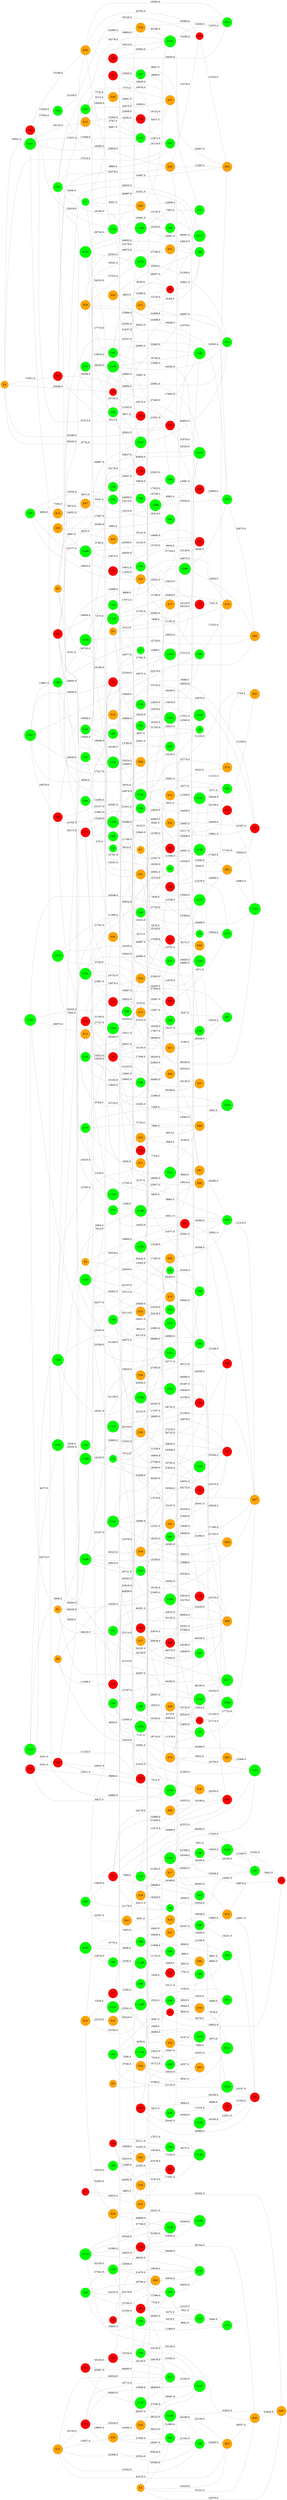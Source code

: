 graph entitiesnetwork{
graph [rankdir = LR]
node [shape = circle,
      style = filled,
      color = grey,      splines="line"]
node [fillcolor = red]
P27
P12
P39
P25
P45
P42
P52
P15
P16
P29
P8
P38
P6
P10
P17
P2
P20
P49
P40
P33
P21
P23
P58
P34
P30
P37
P43
P7
P19
P55
P36
P3
P53
P26
P59
P24
P14
P28
P13
P51
P44
P57
P60
P9
P50
P11
P5
P48
P56
P54
P4
P35
P47
P18
P41
P31
P46
P1
P22
P32
node [fillcolor = green]
C125
C124
C120
C55
C80
C110
C173
C131
C46
C162
C151
C43
C70
C52
C4
C159
C115
C105
C98
C15
C20
C134
C84
C167
C89
C2
C108
C137
C116
C67
C63
C95
C41
C78
C161
C82
C163
C31
C64
C157
C144
C42
C29
C126
C19
C44
C48
C26
C18
C132
C37
C99
C6
C130
C87
C86
C168
C92
C121
C114
C150
C90
C106
C153
C66
C65
C23
C128
C83
C140
C136
C27
C74
C7
C129
C1
C60
C85
C49
C109
C53
C127
C102
C14
C79
C113
C158
C24
C138
C22
C101
C170
C154
C8
C30
C34
C16
C45
C50
C38
C32
C166
C171
C141
C169
C61
C112
C39
C25
C139
C12
C135
C9
C100
C172
C35
C58
C88
C28
C69
C91
C119
C57
C13
C146
C152
C33
C10
C71
C96
C11
C17
C47
C145
C72
C164
C93
C40
C155
C149
C122
C123
C111
C103
C165
C76
C156
C133
C75
C56
C148
C51
C77
C5
C107
C59
C142
C97
C118
C54
C81
C104
C3
C36
C160
C94
C143
C62
C21
C68
C147
C117
C73
node [fillcolor = orange]
E1
E2
E3
E4
E5
E6
E7
E8
E9
E10
E11
E12
E13
E14
E15
E16
E17
E18
E19
E20
E21
E22
E23
E24
E25
E26
E27
E28
E29
E30
E31
E32
E33
E34
E35
E36
E37
E38
E39
E40
E41
E42
E43
E44
E45
E46
E47
E48
E49
E50
E51
E52
E53
E54
E55
E56
E57
E58
E59
E60
E61
E62
E63
E64
E65
E66
E67
E68
E69
E70
E71
E72
E73
E74
E75
E76
E77
E78
E79
E80
E81
E82
E83
E84
E85
E86
E87
E88
E89
E90
edge [color = grey]
C125 -- C163[label=16541.0]
C125 -- C107[label=24129.0]
C125 -- E41[label=27702.0]
C125 -- C122[label=31310.0]
C125 -- C41[label=35273.0]
C125 -- C32[label=36072.0]
C124 -- E72[label=26892.0]
C124 -- C117[label=16461.0]
C124 -- C14[label=26744.0]
C124 -- P44[label=33726.0]
C124 -- P3[label=34316.0]
C124 -- C172[label=52563.0]
C120 -- E13[label=18975.0]
C120 -- C66[label=20205.0]
C120 -- C170[label=24548.0]
C120 -- C101[label=25434.0]
C120 -- E1[label=34274.0]
P27 -- C44[label=24664.0]
P27 -- C24[label=10781.0]
P27 -- E41[label=22107.0]
P27 -- C117[label=28555.0]
P27 -- C41[label=28850.0]
P27 -- C118[label=35827.0]
E1 -- C37[label=38418.0]
E1 -- E13[label=22026.0]
E1 -- E89[label=34507.0]
E1 -- C165[label=19250.0]
E1 -- C108[label=28584.0]
C55 -- P33[label=14830.0]
C55 -- P41[label=11873.0]
C55 -- C8[label=21178.0]
C55 -- E43[label=22207.0]
C80 -- E75[label=7137.0]
C80 -- C102[label=13595.0]
C80 -- C104[label=21462.0]
C80 -- C107[label=45393.0]
C80 -- C122[label=29507.0]
C80 -- P46[label=27935.0]
C110 -- P20[label=5431.0]
C110 -- P53[label=11102.0]
C110 -- C137[label=4675.0]
C110 -- C90[label=3909.0]
C173 -- C6[label=11398.0]
C173 -- E68[label=10335.0]
C173 -- E24[label=9726.0]
C173 -- P16[label=7642.0]
C131 -- P12[label=21861.0]
C131 -- C3[label=20996.0]
C131 -- C97[label=24459.0]
C131 -- E15[label=24732.0]
C131 -- P26[label=28624.0]
C46 -- C139[label=16649.0]
C46 -- C106[label=25494.0]
C46 -- C22[label=13783.0]
C46 -- C127[label=16179.0]
C46 -- E69[label=18180.0]
E2 -- C141[label=23231.0]
E2 -- E67[label=17165.0]
E2 -- C92[label=28240.0]
E2 -- C83[label=26750.0]
E2 -- C127[label=29997.0]
E2 -- C113[label=41180.0]
C162 -- C86[label=12676.0]
C162 -- E18[label=3463.0]
C162 -- C98[label=6770.0]
C162 -- C85[label=8586.0]
P12 -- E46[label=11513.0]
P12 -- E15[label=24822.0]
E3 -- P56[label=7696.0]
E3 -- E77[label=12703.0]
E3 -- E11[label=5070.0]
E3 -- E79[label=11181.0]
E3 -- C158[label=15081.0]
P39 -- P57[label=8684.0]
P39 -- C64[label=5627.0]
P39 -- C9[label=16800.0]
P39 -- C36[label=26733.0]
P39 -- C153[label=20442.0]
P39 -- P54[label=20980.0]
C151 -- C95[label=30377.0]
C151 -- C132[label=29326.0]
C151 -- E22[label=35401.0]
C151 -- C171[label=42143.0]
C151 -- C36[label=36445.0]
C151 -- C118[label=40958.0]
C43 -- E31[label=19597.0]
C43 -- C123[label=18489.0]
C43 -- E10[label=14774.0]
C43 -- C30[label=15701.0]
C43 -- E81[label=11235.0]
C70 -- E84[label=5730.0]
C70 -- C136[label=5129.0]
C70 -- C111[label=6200.0]
C70 -- C143[label=7269.0]
C70 -- E56[label=15628.0]
C52 -- C6[label=9282.0]
C52 -- C5[label=10235.0]
C52 -- E52[label=12830.0]
C4 -- P14[label=3272.0]
C4 -- E52[label=6316.0]
C4 -- E7[label=8018.0]
C4 -- C138[label=12267.0]
C159 -- P32[label=5096.0]
C159 -- C170[label=19952.0]
C159 -- P25[label=10840.0]
C159 -- C78[label=19874.0]
C159 -- C138[label=20995.0]
P25 -- E62[label=5044.0]
P25 -- P32[label=12961.0]
P25 -- C170[label=15336.0]
P25 -- C138[label=19567.0]
C115 -- P30[label=21990.0]
C115 -- C128[label=30348.0]
C115 -- C156[label=37748.0]
C115 -- C76[label=49045.0]
C115 -- C19[label=52326.0]
C115 -- E64[label=55140.0]
C105 -- E76[label=16994.0]
C105 -- C57[label=16395.0]
C105 -- C99[label=17654.0]
C105 -- C16[label=17058.0]
C105 -- E23[label=18133.0]
C98 -- E18[label=6492.0]
C98 -- C94[label=9940.0]
C98 -- E21[label=10856.0]
C98 -- C85[label=11806.0]
C15 -- E46[label=14842.0]
C15 -- P45[label=15923.0]
C15 -- C26[label=15165.0]
C15 -- E15[label=29284.0]
C15 -- E31[label=29637.0]
C20 -- E59[label=24232.0]
C20 -- C74[label=19683.0]
C20 -- C53[label=13749.0]
C20 -- C19[label=27422.0]
C20 -- C76[label=29798.0]
C134 -- C59[label=11029.0]
C134 -- C2[label=14103.0]
C134 -- E87[label=15147.0]
C134 -- E55[label=19713.0]
C134 -- E35[label=22893.0]
C84 -- E56[label=270.0]
C84 -- C5[label=4647.0]
E4 -- P35[label=8776.0]
E4 -- P42[label=18501.0]
E4 -- P3[label=23448.0]
E4 -- P29[label=11921.0]
E4 -- P44[label=16189.0]
E4 -- C57[label=17014.0]
P45 -- E31[label=15150.0]
P45 -- E15[label=15011.0]
P45 -- E46[label=17348.0]
P45 -- C30[label=18109.0]
P45 -- E37[label=36886.0]
P45 -- C26[label=21223.0]
C167 -- C139[label=19629.0]
C167 -- E69[label=4694.0]
C167 -- C48[label=13897.0]
C167 -- P38[label=16678.0]
C167 -- E82[label=16972.0]
C167 -- P21[label=18500.0]
E5 -- E64[label=15151.0]
E5 -- E85[label=22979.0]
E5 -- E63[label=23559.0]
E5 -- C135[label=42924.0]
E5 -- C45[label=43344.0]
E6 -- E83[label=6786.0]
E6 -- C114[label=8746.0]
C89 -- C161[label=12286.0]
C89 -- C56[label=10401.0]
C89 -- E68[label=5576.0]
C89 -- E24[label=10043.0]
C89 -- E7[label=11746.0]
E7 -- P14[label=7628.0]
E7 -- C138[label=11506.0]
E7 -- P13[label=15117.0]
E7 -- E68[label=11038.0]
E7 -- E52[label=12785.0]
P42 -- C99[label=12829.0]
P42 -- E36[label=15189.0]
P42 -- P44[label=21512.0]
P42 -- C14[label=23619.0]
P52 -- P34[label=45326.0]
P52 -- C17[label=46060.0]
P52 -- C157[label=63803.0]
P15 -- P20[label=5591.0]
P15 -- C158[label=8427.0]
P15 -- P53[label=12911.0]
P15 -- E11[label=13795.0]
E8 -- E9[label=20026.0]
E8 -- P49[label=11288.0]
E8 -- C77[label=15410.0]
E8 -- E87[label=16192.0]
C2 -- P47[label=26835.0]
C2 -- E35[label=12032.0]
C2 -- P11[label=18485.0]
C2 -- E87[label=21108.0]
C2 -- C61[label=23298.0]
C2 -- E55[label=24831.0]
E9 -- P51[label=19666.0]
E9 -- C100[label=22244.0]
E9 -- P49[label=23359.0]
E9 -- E73[label=24626.0]
P16 -- C144[label=17727.0]
P16 -- P59[label=19487.0]
P16 -- E24[label=10074.0]
P16 -- C143[label=12466.0]
P16 -- E32[label=13843.0]
P16 -- E84[label=15292.0]
C108 -- C23[label=29910.0]
C108 -- C101[label=19830.0]
C108 -- E19[label=20223.0]
C108 -- C165[label=26721.0]
C108 -- E88[label=15359.0]
C108 -- C121[label=23107.0]
C137 -- C146[label=2064.0]
C137 -- C90[label=2536.0]
P29 -- P35[label=4513.0]
P29 -- C57[label=8860.0]
P29 -- C118[label=33694.0]
P29 -- C31[label=17872.0]
E10 -- E74[label=6423.0]
E10 -- C112[label=11509.0]
C116 -- C119[label=1698.0]
C116 -- C60[label=2195.0]
C67 -- C34[label=12034.0]
C67 -- E14[label=4882.0]
C67 -- P55[label=10177.0]
C67 -- E47[label=7184.0]
C67 -- E53[label=16003.0]
E11 -- E77[label=11155.0]
E11 -- C158[label=11239.0]
E12 -- C58[label=14342.0]
E12 -- P23[label=10150.0]
E12 -- E26[label=15657.0]
E12 -- C45[label=24368.0]
E12 -- E63[label=43276.0]
E12 -- C17[label=42024.0]
E13 -- C66[label=31184.0]
P8 -- C49[label=23111.0]
P8 -- C148[label=17971.0]
P8 -- E34[label=11890.0]
P8 -- E45[label=13808.0]
P8 -- E85[label=45292.0]
C63 -- E50[label=4058.0]
C63 -- C152[label=21122.0]
C63 -- E44[label=7546.0]
C63 -- C94[label=10111.0]
C95 -- C12[label=20849.0]
C95 -- E22[label=24114.0]
C95 -- C102[label=40836.0]
C95 -- P46[label=40995.0]
C95 -- C171[label=45119.0]
C41 -- C44[label=7475.0]
C41 -- E41[label=10241.0]
C78 -- P32[label=15870.0]
C78 -- C164[label=12655.0]
C78 -- C149[label=13818.0]
C78 -- E52[label=15878.0]
C161 -- P26[label=18339.0]
C161 -- C112[label=3631.0]
C161 -- C56[label=4077.0]
C161 -- E74[label=12774.0]
C161 -- P13[label=14459.0]
C82 -- C88[label=15907.0]
C82 -- P9[label=8236.0]
C82 -- P50[label=12596.0]
C82 -- E71[label=12968.0]
C163 -- C107[label=35387.0]
C163 -- C32[label=20771.0]
C163 -- P46[label=26112.0]
C163 -- C24[label=28200.0]
E14 -- C166[label=17407.0]
E14 -- C34[label=8615.0]
E14 -- E47[label=6514.0]
P38 -- P21[label=16004.0]
P38 -- P17[label=10755.0]
P38 -- C79[label=16325.0]
P38 -- C22[label=20282.0]
P38 -- E69[label=13495.0]
E15 -- E31[label=17857.0]
E15 -- C97[label=3237.0]
E15 -- C30[label=16237.0]
E15 -- E46[label=22863.0]
P6 -- C72[label=11460.0]
P6 -- E34[label=15006.0]
P6 -- P43[label=21350.0]
E16 -- E58[label=41139.0]
E16 -- P10[label=5259.0]
E16 -- E20[label=52455.0]
E16 -- E42[label=22316.0]
E16 -- C109[label=25192.0]
C31 -- C16[label=3787.0]
C31 -- E48[label=7732.0]
C31 -- E57[label=7775.0]
C31 -- C57[label=10370.0]
C64 -- P57[label=11316.0]
C64 -- C153[label=16504.0]
C64 -- P54[label=20358.0]
C64 -- C36[label=27850.0]
P10 -- E58[label=44342.0]
P10 -- E83[label=18486.0]
P10 -- C114[label=20424.0]
P10 -- C171[label=45694.0]
P17 -- C59[label=22837.0]
P17 -- C79[label=8764.0]
P17 -- C83[label=15345.0]
P17 -- P21[label=21862.0]
P17 -- C22[label=21931.0]
E17 -- C40[label=15039.0]
E17 -- C35[label=16166.0]
E17 -- C145[label=19299.0]
E17 -- E78[label=20043.0]
P2 -- P60[label=3863.0]
P2 -- C65[label=24516.0]
P2 -- E51[label=33832.0]
P20 -- C90[label=8059.0]
P20 -- C158[label=9606.0]
P20 -- P53[label=10631.0]
P49 -- C87[label=12187.0]
P49 -- E73[label=8022.0]
P49 -- P1[label=10365.0]
C157 -- C17[label=28458.0]
C157 -- C58[label=31665.0]
C157 -- C135[label=37436.0]
C144 -- P59[label=5153.0]
C144 -- E32[label=18943.0]
C144 -- E90[label=19095.0]
C144 -- E24[label=22544.0]
P40 -- E54[label=16684.0]
P40 -- C62[label=19978.0]
P40 -- C150[label=22908.0]
P40 -- C54[label=25020.0]
P40 -- C155[label=25950.0]
C42 -- E86[label=15087.0]
C42 -- C155[label=16278.0]
C42 -- C25[label=15056.0]
C42 -- C1[label=9459.0]
C42 -- P4[label=19129.0]
C42 -- E49[label=16146.0]
C42 -- C11[label=23720.0]
C42 -- E38[label=24578.0]
E19 -- C160[label=15888.0]
E19 -- C101[label=27355.0]
E19 -- E88[label=9404.0]
E19 -- C61[label=18253.0]
E19 -- C77[label=20816.0]
P33 -- C18[label=7449.0]
P33 -- P41[label=10468.0]
P33 -- E60[label=16178.0]
P33 -- C47[label=19688.0]
P33 -- E76[label=22980.0]
P33 -- C8[label=20471.0]
C29 -- P24[label=16957.0]
C29 -- C11[label=24887.0]
C29 -- C88[label=34834.0]
E20 -- E58[label=23819.0]
E20 -- C156[label=24221.0]
E20 -- C128[label=40889.0]
E20 -- C45[label=48187.0]
E21 -- C38[label=20357.0]
E21 -- C94[label=12106.0]
E21 -- E78[label=19508.0]
C126 -- P47[label=27376.0]
C126 -- P22[label=17107.0]
C126 -- C113[label=22152.0]
C126 -- C103[label=27349.0]
C126 -- E35[label=28729.0]
C19 -- P30[label=32923.0]
C19 -- C76[label=19629.0]
C19 -- P43[label=23170.0]
C19 -- C53[label=23470.0]
E22 -- C12[label=32218.0]
E22 -- C171[label=22853.0]
E23 -- P36[label=13264.0]
E23 -- E76[label=21033.0]
E23 -- C16[label=6667.0]
E23 -- E48[label=5013.0]
C44 -- E41[label=12696.0]
C44 -- C117[label=22685.0]
C48 -- C139[label=15846.0]
C48 -- C130[label=8761.0]
C48 -- E82[label=12728.0]
C48 -- C169[label=12988.0]
C48 -- E69[label=17417.0]
C26 -- E37[label=20268.0]
C18 -- E60[label=21509.0]
C18 -- C47[label=16389.0]
C18 -- C8[label=19329.0]
C132 -- C32[label=22363.0]
C132 -- P46[label=23201.0]
C132 -- C118[label=27704.0]
C132 -- C24[label=28099.0]
P21 -- C7[label=19577.0]
P21 -- C100[label=17382.0]
P21 -- E69[label=19469.0]
E24 -- P26[label=17099.0]
E24 -- P59[label=21943.0]
E24 -- E68[label=12676.0]
C37 -- E27[label=23114.0]
C37 -- E89[label=35135.0]
C37 -- C165[label=44301.0]
C37 -- P48[label=54181.0]
P23 -- C58[label=22024.0]
P23 -- C147[label=15648.0]
P23 -- E26[label=18805.0]
P23 -- E33[label=25554.0]
P23 -- P34[label=45061.0]
P23 -- C17[label=34712.0]
C99 -- E38[label=18935.0]
C99 -- E36[label=21329.0]
E25 -- C96[label=22575.0]
E25 -- C149[label=13135.0]
E25 -- C91[label=16898.0]
E25 -- E73[label=13063.0]
E25 -- C164[label=15618.0]
C130 -- C150[label=18341.0]
C130 -- C139[label=16168.0]
C130 -- C169[label=9908.0]
C130 -- E82[label=18933.0]
E26 -- C58[label=28347.0]
E26 -- C147[label=28125.0]
E26 -- C45[label=27060.0]
E26 -- E33[label=10495.0]
E27 -- P48[label=35878.0]
E27 -- E89[label=37586.0]
E27 -- C21[label=57920.0]
E28 -- P5[label=18932.0]
E28 -- C154[label=21382.0]
E28 -- C40[label=22959.0]
E29 -- E72[label=38870.0]
E29 -- C106[label=17710.0]
E29 -- C10[label=31808.0]
E29 -- C141[label=30423.0]
E29 -- C172[label=37333.0]
C87 -- C77[label=11376.0]
C87 -- E39[label=4552.0]
C87 -- P1[label=8779.0]
C87 -- E73[label=16865.0]
P58 -- P48[label=33676.0]
P58 -- C103[label=32304.0]
P58 -- E89[label=32001.0]
P58 -- P18[label=22915.0]
P58 -- C21[label=46370.0]
E30 -- C168[label=4897.0]
E30 -- E65[label=6223.0]
E30 -- C81[label=5662.0]
E30 -- E47[label=14652.0]
C86 -- C129[label=2536.0]
C168 -- E65[label=5795.0]
C168 -- P31[label=12143.0]
C168 -- C93[label=15972.0]
E31 -- C30[label=5190.0]
E31 -- C97[label=18438.0]
E31 -- E37[label=35534.0]
P34 -- C33[label=19104.0]
P34 -- C17[label=25139.0]
P34 -- C147[label=32529.0]
P34 -- C104[label=42222.0]
C92 -- C141[label=24665.0]
C92 -- C10[label=23891.0]
C92 -- C106[label=39556.0]
C121 -- P47[label=25703.0]
C121 -- C23[label=15379.0]
C121 -- E88[label=16562.0]
C121 -- E61[label=16666.0]
C121 -- P11[label=17079.0]
E32 -- E90[label=5663.0]
E32 -- E84[label=6910.0]
E32 -- C111[label=7704.0]
C114 -- C69[label=4087.0]
C114 -- C28[label=15623.0]
C114 -- E83[label=10647.0]
E33 -- C12[label=30205.0]
E33 -- C147[label=29487.0]
E33 -- C45[label=36210.0]
E34 -- C148[label=17581.0]
E35 -- P47[label=19079.0]
E35 -- P22[label=28732.0]
E35 -- E55[label=23530.0]
E35 -- P11[label=24508.0]
E35 -- C113[label=44355.0]
C150 -- C62[label=10254.0]
C150 -- C68[label=18461.0]
E36 -- E54[label=22480.0]
E36 -- C54[label=15004.0]
E36 -- C14[label=18509.0]
E36 -- P4[label=20705.0]
C90 -- P53[label=8943.0]
C90 -- C136[label=7812.0]
C106 -- C141[label=16746.0]
C106 -- C127[label=14683.0]
C106 -- C10[label=34545.0]
C106 -- C172[label=51637.0]
C153 -- C152[label=8989.0]
C153 -- P57[label=18185.0]
C153 -- P54[label=12911.0]
C66 -- C170[label=37755.0]
C66 -- C123[label=39356.0]
P30 -- C76[label=36484.0]
P30 -- E64[label=40744.0]
P30 -- C128[label=51083.0]
P30 -- C156[label=53655.0]
E38 -- E86[label=11293.0]
E38 -- C133[label=25320.0]
E38 -- P4[label=13278.0]
P37 -- C27[label=15820.0]
P37 -- C71[label=9947.0]
P37 -- P28[label=6871.0]
P37 -- E57[label=19829.0]
E39 -- C77[label=13835.0]
E39 -- C160[label=12954.0]
E39 -- P1[label=10152.0]
C65 -- C49[label=22452.0]
C65 -- P60[label=22363.0]
C65 -- E45[label=23010.0]
C65 -- E51[label=45392.0]
E40 -- E71[label=4803.0]
E40 -- C68[label=6343.0]
E40 -- C75[label=16048.0]
C23 -- E61[label=13231.0]
C23 -- P18[label=18002.0]
C23 -- C165[label=21895.0]
C23 -- E89[label=33536.0]
C128 -- C156[label=18369.0]
C83 -- E67[label=12657.0]
C83 -- C22[label=15641.0]
C83 -- C127[label=26630.0]
C140 -- C7[label=6123.0]
C140 -- E53[label=17873.0]
C140 -- C96[label=25065.0]
C140 -- E79[label=25469.0]
C136 -- P53[label=9712.0]
C136 -- C111[label=5137.0]
C136 -- C146[label=7208.0]
C136 -- E84[label=7884.0]
C27 -- E57[label=4996.0]
E41 -- C24[label=27394.0]
E42 -- C109[label=22541.0]
E43 -- C8[label=4691.0]
E44 -- E50[label=7534.0]
E44 -- C142[label=8041.0]
E44 -- C28[label=14712.0]
E44 -- E83[label=16633.0]
C74 -- C72[label=9842.0]
C74 -- C13[label=4478.0]
C74 -- C53[label=7726.0]
C7 -- C100[label=5388.0]
E45 -- C49[label=15639.0]
E45 -- P60[label=43378.0]
E45 -- C148[label=17222.0]
C129 -- C39[label=9309.0]
C129 -- C85[label=11732.0]
E47 -- C34[label=6341.0]
E47 -- C81[label=15514.0]
P43 -- C72[label=12153.0]
P43 -- C53[label=11596.0]
P43 -- C13[label=6272.0]
P7 -- C39[label=9058.0]
P7 -- C51[label=8278.0]
P7 -- E70[label=8645.0]
C1 -- C155[label=16510.0]
C1 -- P9[label=16378.0]
C1 -- E49[label=8301.0]
C1 -- C25[label=15876.0]
C1 -- C68[label=16351.0]
E48 -- P36[label=14841.0]
E48 -- C16[label=5235.0]
E48 -- E57[label=6299.0]
E49 -- C155[label=14118.0]
E49 -- C68[label=12809.0]
E49 -- C62[label=13125.0]
E50 -- C119[label=6147.0]
E50 -- C142[label=7086.0]
C60 -- P19[label=1954.0]
E51 -- P60[label=31413.0]
E51 -- C135[label=26402.0]
P19 -- C39[label=7791.0]
P19 -- E66[label=2822.0]
P55 -- C93[label=10631.0]
P55 -- E53[label=11033.0]
P55 -- P31[label=15720.0]
C85 -- E66[label=896.0]
C49 -- C148[label=9575.0]
C109 -- C69[label=2352.0]
C109 -- C51[label=4163.0]
C53 -- C13[label=7921.0]
C53 -- C76[label=34652.0]
C127 -- C141[label=17865.0]
C127 -- C10[label=44902.0]
C127 -- C22[label=13799.0]
C102 -- E75[label=18716.0]
C102 -- P46[label=16032.0]
C102 -- C104[label=24399.0]
E52 -- P32[label=18499.0]
E52 -- C138[label=10687.0]
C14 -- E54[label=20487.0]
C14 -- P44[label=25392.0]
P36 -- E57[label=19122.0]
C79 -- C59[label=19411.0]
C79 -- P51[label=14425.0]
P3 -- C118[label=27495.0]
P3 -- P44[label=12343.0]
P3 -- P35[label=25074.0]
P3 -- C117[label=28057.0]
P53 -- C158[label=7012.0]
C113 -- P22[label=16646.0]
E53 -- E79[label=16675.0]
P26 -- C56[label=15280.0]
P26 -- C3[label=15564.0]
P26 -- C112[label=16308.0]
P26 -- C73[label=21476.0]
E54 -- C54[label=22092.0]
E54 -- C155[label=30186.0]
E55 -- C59[label=18398.0]
E55 -- E67[label=19014.0]
E55 -- P22[label=26489.0]
C24 -- C118[label=34823.0]
C24 -- C32[label=18136.0]
C138 -- E62[label=17463.0]
C138 -- P32[label=17103.0]
C22 -- C141[label=29154.0]
C22 -- E67[label=24895.0]
C101 -- C170[label=15963.0]
C101 -- C160[label=24559.0]
C170 -- E62[label=18499.0]
C154 -- C145[label=7051.0]
C154 -- C40[label=17293.0]
C154 -- P5[label=19591.0]
C154 -- C35[label=23786.0]
C154 -- C47[label=23403.0]
C8 -- C47[label=6048.0]
C30 -- C97[label=15918.0]
C34 -- C166[label=12014.0]
C34 -- P50[label=17635.0]
C34 -- C50[label=24698.0]
C16 -- C57[label=12873.0]
C16 -- E57[label=8347.0]
P59 -- C73[label=1871.0]
C45 -- C58[label=21162.0]
C45 -- E63[label=22129.0]
C50 -- C88[label=16748.0]
C50 -- C81[label=16410.0]
E58 -- C171[label=38680.0]
C38 -- C152[label=8983.0]
C38 -- E78[label=13862.0]
C38 -- P54[label=14221.0]
C32 -- P46[label=12148.0]
C166 -- P50[label=6992.0]
C166 -- C75[label=19440.0]
C171 -- C36[label=34602.0]
E59 -- C76[label=30934.0]
E60 -- P41[label=10199.0]
E60 -- E76[label=16552.0]
E60 -- C133[label=21536.0]
C141 -- C10[label=29293.0]
C169 -- C75[label=9648.0]
C169 -- E82[label=15260.0]
E61 -- P47[label=14341.0]
E61 -- C103[label=34173.0]
E61 -- P18[label=24044.0]
E61 -- P11[label=26106.0]
C61 -- C77[label=10849.0]
C61 -- P11[label=15640.0]
C61 -- E87[label=17180.0]
C61 -- E88[label=21390.0]
C112 -- C56[label=5371.0]
C112 -- P13[label=16159.0]
C112 -- E74[label=11313.0]
C25 -- P9[label=13389.0]
C25 -- C11[label=15022.0]
C25 -- P24[label=18362.0]
C139 -- E69[label=19324.0]
E62 -- P32[label=15950.0]
E62 -- C123[label=18902.0]
P24 -- C11[label=15100.0]
P24 -- C88[label=23622.0]
P24 -- P9[label=24588.0]
P14 -- E68[label=8275.0]
P28 -- C36[label=31971.0]
P28 -- C71[label=7403.0]
P28 -- C9[label=17263.0]
P13 -- C123[label=14787.0]
P13 -- E81[label=11236.0]
C135 -- E85[label=42832.0]
C135 -- C58[label=54166.0]
P51 -- C59[label=18360.0]
P51 -- E87[label=19561.0]
P44 -- P35[label=21931.0]
C9 -- P57[label=13999.0]
C9 -- C71[label=13379.0]
C9 -- C36[label=35208.0]
C100 -- C96[label=27513.0]
C172 -- E72[label=27168.0]
C172 -- C10[label=31359.0]
C35 -- C145[label=19403.0]
C35 -- C40[label=24195.0]
C58 -- E63[label=33456.0]
E63 -- E64[label=28557.0]
C88 -- P50[label=13987.0]
E64 -- E85[label=23444.0]
E65 -- C81[label=10141.0]
E65 -- P31[label=14680.0]
E65 -- C93[label=20069.0]
P57 -- P54[label=13760.0]
C28 -- E83[label=6357.0]
C28 -- C142[label=19253.0]
C69 -- C51[label=4324.0]
C69 -- E70[label=6823.0]
C91 -- C96[label=16596.0]
C91 -- C5[label=16923.0]
C91 -- C164[label=18225.0]
C119 -- C142[label=5973.0]
E66 -- C94[label=9881.0]
C13 -- C72[label=9485.0]
E67 -- C59[label=26285.0]
E70 -- C51[label=3808.0]
E70 -- C142[label=7978.0]
C146 -- C111[label=5835.0]
C146 -- E90[label=8880.0]
C152 -- P54[label=10197.0]
C33 -- C147[label=21582.0]
C33 -- C104[label=28260.0]
C33 -- C17[label=34978.0]
E71 -- P9[label=12134.0]
E71 -- C68[label=8198.0]
E71 -- C75[label=18407.0]
E72 -- C117[label=40481.0]
C96 -- E79[label=17523.0]
E73 -- C149[label=11284.0]
E73 -- P1[label=10276.0]
C11 -- C133[label=16450.0]
C17 -- C147[label=31202.0]
E74 -- E81[label=1744.0]
C145 -- C40[label=11349.0]
C145 -- P5[label=15182.0]
C164 -- C149[label=11041.0]
C164 -- C5[label=12560.0]
C93 -- P56[label=13910.0]
C93 -- E77[label=14552.0]
C93 -- P31[label=6916.0]
E75 -- C107[label=48100.0]
E75 -- E80[label=6932.0]
E75 -- C104[label=16754.0]
E75 -- C122[label=30520.0]
E76 -- P41[label=24230.0]
E77 -- P56[label=14120.0]
E77 -- P31[label=15139.0]
E78 -- C40[label=24874.0]
E78 -- P54[label=24957.0]
C40 -- P5[label=5942.0]
C155 -- E86[label=22907.0]
C155 -- C54[label=12029.0]
C155 -- P4[label=13256.0]
P9 -- C68[label=16901.0]
P50 -- C75[label=20660.0]
C122 -- C107[label=19162.0]
C122 -- E80[label=31774.0]
P11 -- P47[label=25574.0]
P11 -- E88[label=18918.0]
C111 -- E84[label=4106.0]
C111 -- E90[label=9829.0]
C103 -- P47[label=31026.0]
P48 -- C21[label=24538.0]
P48 -- E89[label=40256.0]
P48 -- P18[label=49404.0]
C165 -- E89[label=22429.0]
C165 -- P18[label=25918.0]
P56 -- E79[label=7241.0]
C133 -- E86[label=18428.0]
C133 -- P41[label=27102.0]
C75 -- E82[label=20673.0]
P4 -- E86[label=15102.0]
P4 -- C54[label=11975.0]
P35 -- C118[label=31870.0]
C77 -- E87[label=17723.0]
C59 -- E87[label=21310.0]
E80 -- C104[label=15566.0]
P18 -- E89[label=22576.0]
E84 -- C143[label=3852.0]
C3 -- C73[label=15954.0]
P1 -- C160[label=21126.0]
C62 -- C68[label=15014.0]
}